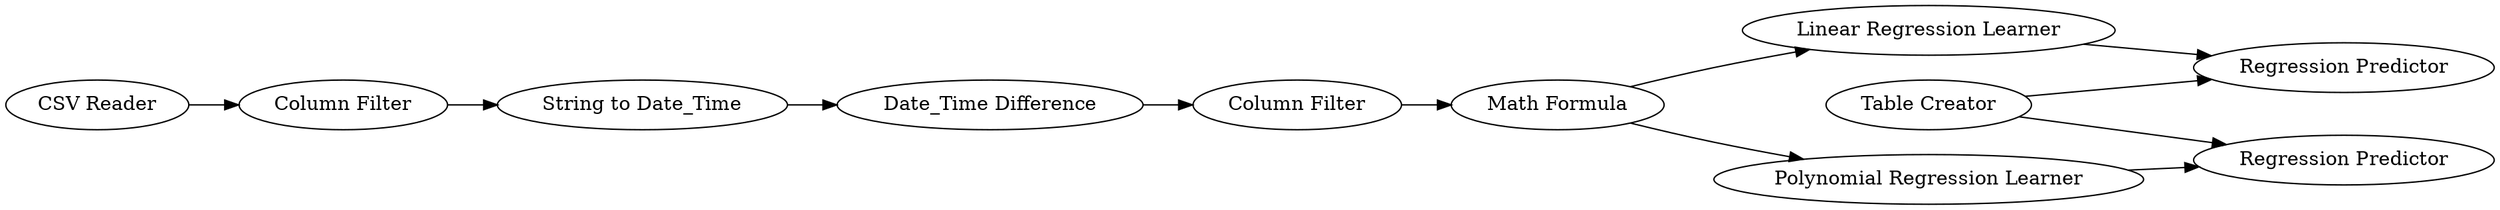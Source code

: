 digraph {
	1 [label="CSV Reader"]
	2 [label="Column Filter"]
	3 [label="String to Date_Time"]
	4 [label="Date_Time Difference"]
	5 [label="Math Formula"]
	6 [label="Table Creator"]
	7 [label="Linear Regression Learner"]
	8 [label="Regression Predictor"]
	9 [label="Polynomial Regression Learner"]
	10 [label="Regression Predictor"]
	11 [label="Column Filter"]
	1 -> 2
	2 -> 3
	3 -> 4
	4 -> 11
	5 -> 7
	5 -> 9
	6 -> 8
	6 -> 10
	7 -> 8
	9 -> 10
	11 -> 5
	rankdir=LR
}
